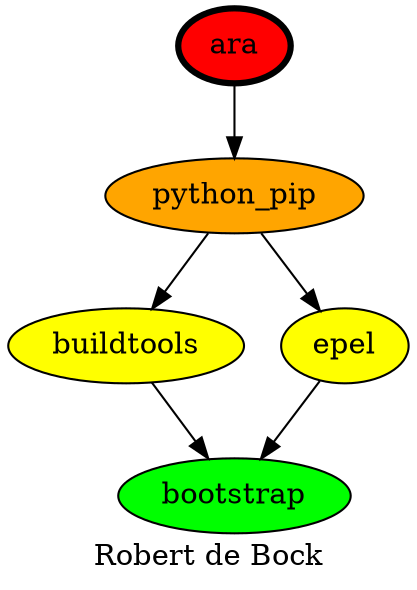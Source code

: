digraph PhiloDilemma {
  label = "Robert de Bock" ;
  overlap=false
  {
    bootstrap [fillcolor=green style=filled]
    buildtools [fillcolor=yellow style=filled]
    epel [fillcolor=yellow style=filled]
    "python_pip" [fillcolor=orange style=filled]
    ara [fillcolor=red style=filled penwidth=3]
  }
  ara -> "python_pip"
  "python_pip" -> {buildtools epel}
  {buildtools epel} -> bootstrap
}
